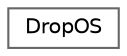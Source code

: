 digraph "Graphical Class Hierarchy"
{
 // LATEX_PDF_SIZE
  bgcolor="transparent";
  edge [fontname=Helvetica,fontsize=10,labelfontname=Helvetica,labelfontsize=10];
  node [fontname=Helvetica,fontsize=10,shape=box,height=0.2,width=0.4];
  rankdir="LR";
  Node0 [id="Node000000",label="DropOS",height=0.2,width=0.4,color="grey40", fillcolor="white", style="filled",URL="$class_drop_o_s.html",tooltip=" "];
}
